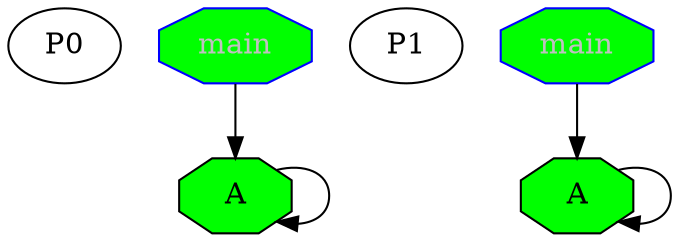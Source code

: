 digraph G{
subgraph G0{ 
side0[label = P0]
node[color = black];
A0[label = "A",fontcolor = "black"];
main0[label = "main",fontcolor = "grey"];
A0[shape = "octagon",  style = "filled", fillcolor = "green"]
main0[shape = "octagon", color = "blue", style = "filled", fillcolor = "green"]
A0->A0
main0->A0
}
subgraph G1{ 
side1[label = P1]
node[color = black];
A1[label = "A",fontcolor = "black"];
main1[label = "main",fontcolor = "grey"];
A1[shape = "octagon",  style = "filled", fillcolor = "green"]
main1[shape = "octagon", color = "blue", style = "filled", fillcolor = "green"]
A1->A1
main1->A1
}
}
